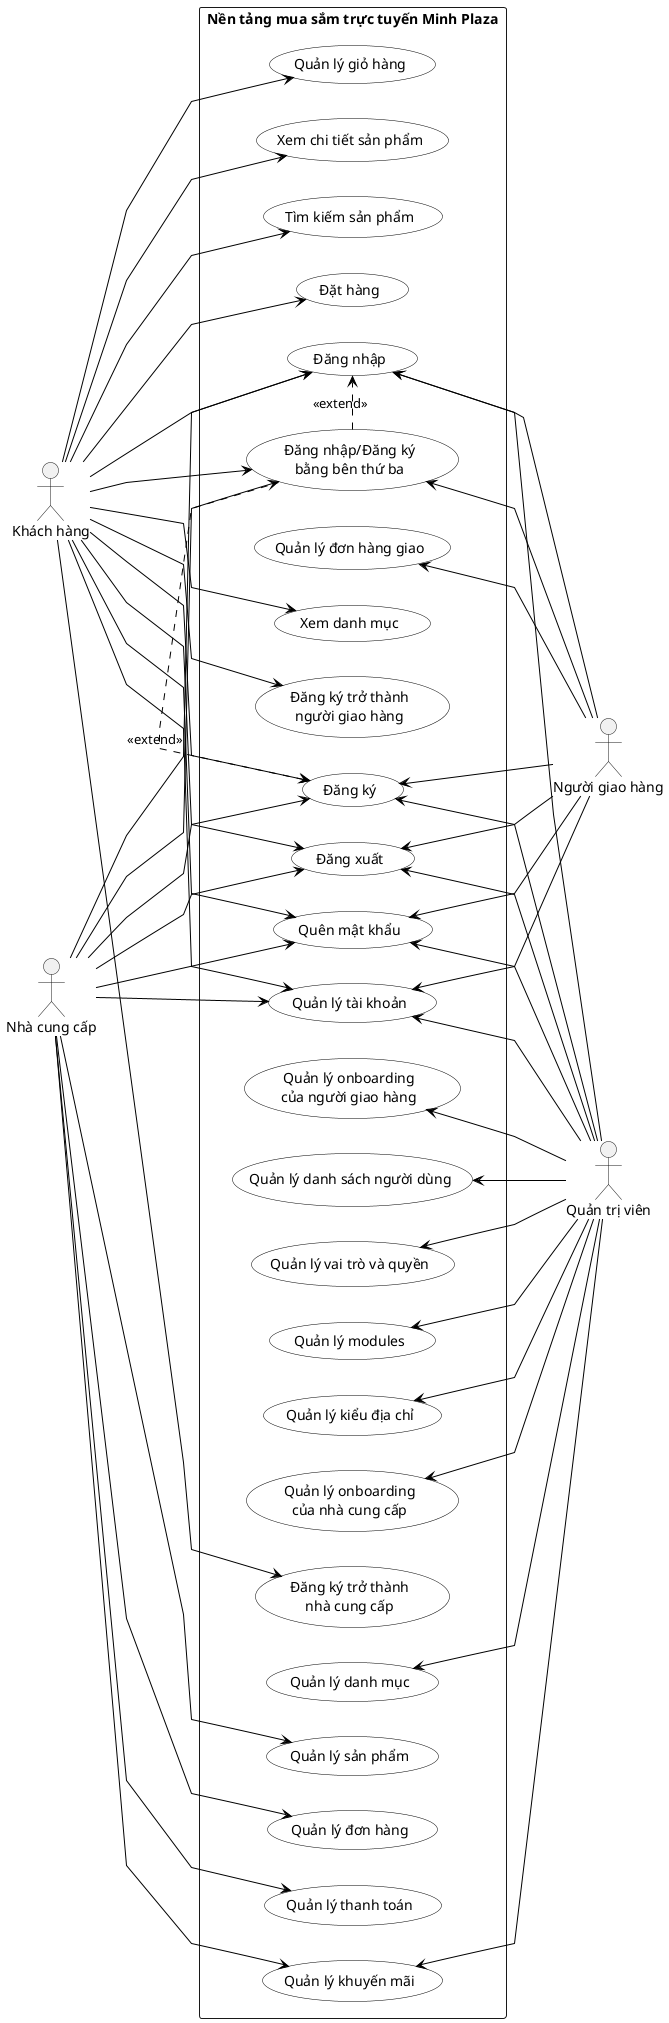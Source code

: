 @startuml
' Use horizontal layout with actors on both sides
left to right direction
' Improve visual appearance
skinparam usecase {
  BackgroundColor white
  BorderColor black
  ArrowColor black
}
skinparam packageStyle rectangle
skinparam linetype polyline
' Left actors
actor "Khách hàng" as kh
actor "Nhà cung cấp" as ncc
' Right actors
actor "Quản trị viên" as qtv
actor "Người giao hàng" as ngh
' Group common use cases in the middle (short names on same rows)
rectangle "Nền tảng mua sắm trực tuyến Minh Plaza" {
  ' Authentication use cases - rearranged for better layout
  usecase "Đăng ký" as UC2
  usecase "Đăng nhập/Đăng ký\nbằng bên thứ ba" as UC30
  usecase "Đăng nhập" as UC1

  usecase "Đăng xuất" as UC3
  usecase "Quên mật khẩu" as UC4

  ' User management use cases (admin)
  usecase "Quản lý danh sách người dùng" as UC5
  usecase "Quản lý vai trò và quyền" as UC6
  usecase "Quản lý modules" as UC7
  usecase "Quản lý kiểu địa chỉ" as UC8
  usecase "Quản lý onboarding\ncủa người giao hàng" as UC9
  usecase "Quản lý onboarding\ncủa nhà cung cấp" as UC31

  ' Account and profile use cases
  usecase "Quản lý tài khoản" as UC10

  ' Catalog management use cases
  usecase "Quản lý danh mục" as UC11
  usecase "Quản lý khuyến mãi" as UC12
  usecase "Quản lý sản phẩm" as UC19

  ' Customer-facing use cases
  usecase "Quản lý giỏ hàng" as UC13
  usecase "Tìm kiếm sản phẩm" as UC14
  usecase "Xem chi tiết sản phẩm" as UC15
  usecase "Đặt hàng" as UC16
  usecase "Xem danh mục" as UC18

  ' Supplier-facing use cases
  usecase "Quản lý đơn hàng" as UC21
  usecase "Quản lý thanh toán" as UC22

  ' Delivery person use cases
  usecase "Quản lý đơn hàng giao" as UC24

  ' New customer onboarding use cases
  usecase "Đăng ký trở thành\nngười giao hàng" as UC28
  usecase "Đăng ký trở thành\nnhà cung cấp" as UC29
}

' Extend relationships
UC2 <. UC30 : <<extend>>
UC30 .> UC1 : <<extend>>

' Connect actors to their use cases
' Khách hàng connections
kh --> UC1
kh --> UC2
kh --> UC3
kh --> UC4
kh --> UC10
kh --> UC13
kh --> UC14
kh --> UC15
kh --> UC16
kh --> UC18
kh --> UC28
kh --> UC29
kh --> UC30

' Nhà cung cấp connections
ncc --> UC1
ncc --> UC2
ncc --> UC3
ncc --> UC4
ncc --> UC10
ncc --> UC12
ncc --> UC19
ncc --> UC21
ncc --> UC22
ncc --> UC30

' Admin connections
UC5 <-- qtv
UC6 <-- qtv
UC7 <-- qtv
UC8 <-- qtv
UC9 <-- qtv
UC31 <-- qtv
UC10 <-- qtv
UC11 <-- qtv
UC12 <-- qtv
UC1 <-- qtv
UC2 <-- qtv
UC3 <-- qtv
UC4 <-- qtv

' Delivery person connections
UC1 <-- ngh
UC2 <-- ngh
UC3 <-- ngh
UC4 <-- ngh
UC10 <-- ngh
UC24 <-- ngh
UC30 <-- ngh
@enduml